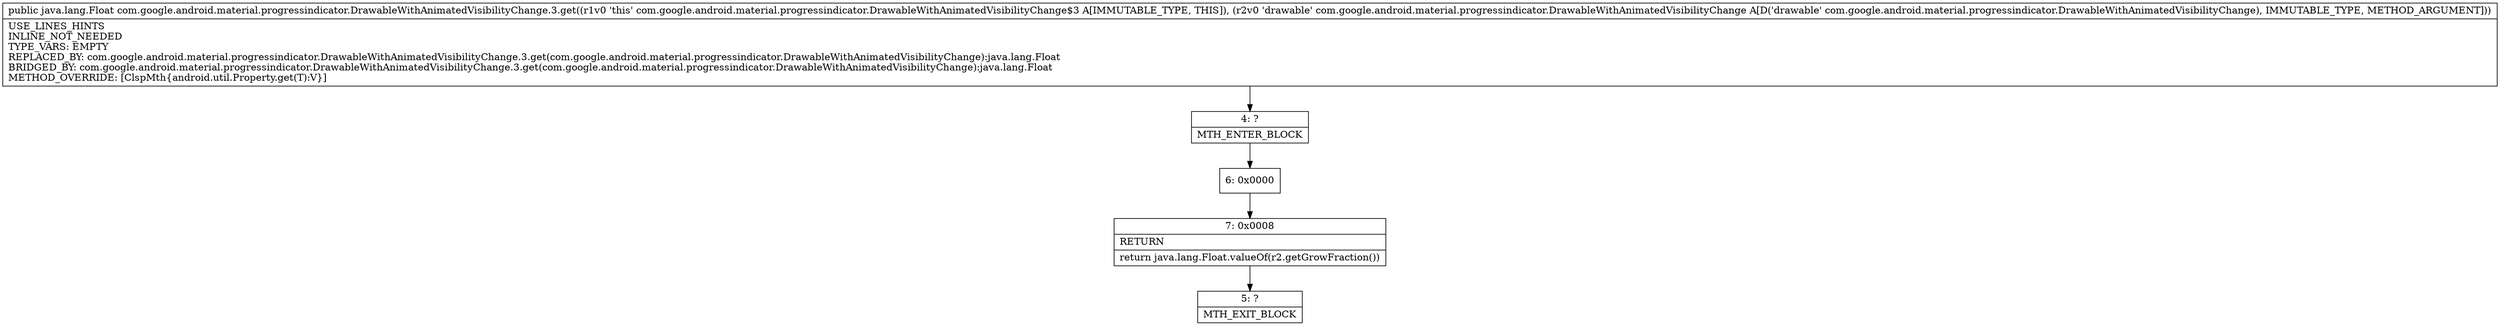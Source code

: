 digraph "CFG forcom.google.android.material.progressindicator.DrawableWithAnimatedVisibilityChange.3.get(Lcom\/google\/android\/material\/progressindicator\/DrawableWithAnimatedVisibilityChange;)Ljava\/lang\/Float;" {
Node_4 [shape=record,label="{4\:\ ?|MTH_ENTER_BLOCK\l}"];
Node_6 [shape=record,label="{6\:\ 0x0000}"];
Node_7 [shape=record,label="{7\:\ 0x0008|RETURN\l|return java.lang.Float.valueOf(r2.getGrowFraction())\l}"];
Node_5 [shape=record,label="{5\:\ ?|MTH_EXIT_BLOCK\l}"];
MethodNode[shape=record,label="{public java.lang.Float com.google.android.material.progressindicator.DrawableWithAnimatedVisibilityChange.3.get((r1v0 'this' com.google.android.material.progressindicator.DrawableWithAnimatedVisibilityChange$3 A[IMMUTABLE_TYPE, THIS]), (r2v0 'drawable' com.google.android.material.progressindicator.DrawableWithAnimatedVisibilityChange A[D('drawable' com.google.android.material.progressindicator.DrawableWithAnimatedVisibilityChange), IMMUTABLE_TYPE, METHOD_ARGUMENT]))  | USE_LINES_HINTS\lINLINE_NOT_NEEDED\lTYPE_VARS: EMPTY\lREPLACED_BY: com.google.android.material.progressindicator.DrawableWithAnimatedVisibilityChange.3.get(com.google.android.material.progressindicator.DrawableWithAnimatedVisibilityChange):java.lang.Float\lBRIDGED_BY: com.google.android.material.progressindicator.DrawableWithAnimatedVisibilityChange.3.get(com.google.android.material.progressindicator.DrawableWithAnimatedVisibilityChange):java.lang.Float\lMETHOD_OVERRIDE: [ClspMth\{android.util.Property.get(T):V\}]\l}"];
MethodNode -> Node_4;Node_4 -> Node_6;
Node_6 -> Node_7;
Node_7 -> Node_5;
}

